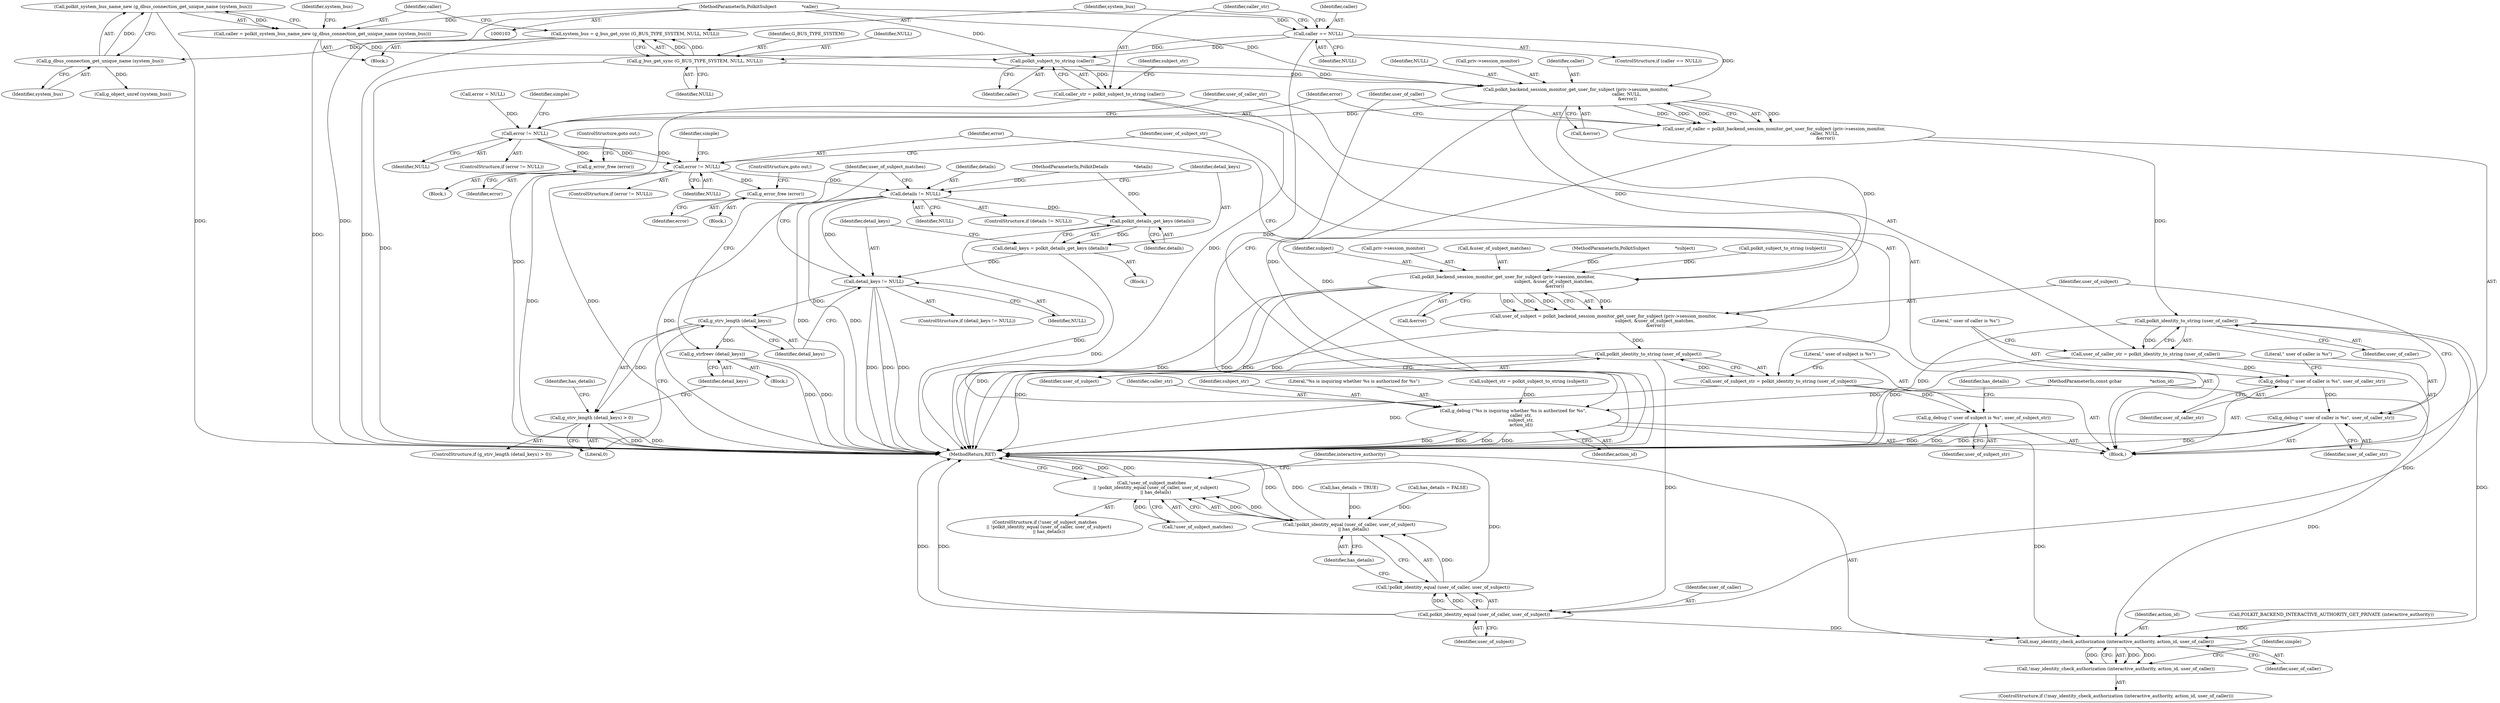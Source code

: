 digraph "0_polkit_bc7ffad53643a9c80231fc41f5582d6a8931c32c_0@API" {
"1000182" [label="(Call,polkit_system_bus_name_new (g_dbus_connection_get_unique_name (system_bus)))"];
"1000183" [label="(Call,g_dbus_connection_get_unique_name (system_bus))"];
"1000174" [label="(Call,system_bus = g_bus_get_sync (G_BUS_TYPE_SYSTEM, NULL, NULL))"];
"1000176" [label="(Call,g_bus_get_sync (G_BUS_TYPE_SYSTEM, NULL, NULL))"];
"1000169" [label="(Call,caller == NULL)"];
"1000105" [label="(MethodParameterIn,PolkitSubject                  *caller)"];
"1000180" [label="(Call,caller = polkit_system_bus_name_new (g_dbus_connection_get_unique_name (system_bus)))"];
"1000189" [label="(Call,polkit_subject_to_string (caller))"];
"1000187" [label="(Call,caller_str = polkit_subject_to_string (caller))"];
"1000195" [label="(Call,g_debug (\"%s is inquiring whether %s is authorized for %s\",\n           caller_str,\n           subject_str,\n           action_id))"];
"1000302" [label="(Call,may_identity_check_authorization (interactive_authority, action_id, user_of_caller))"];
"1000301" [label="(Call,!may_identity_check_authorization (interactive_authority, action_id, user_of_caller))"];
"1000202" [label="(Call,polkit_backend_session_monitor_get_user_for_subject (priv->session_monitor,\n                                                                        caller, NULL,\n                                                                         &error))"];
"1000200" [label="(Call,user_of_caller = polkit_backend_session_monitor_get_user_for_subject (priv->session_monitor,\n                                                                        caller, NULL,\n                                                                         &error))"];
"1000224" [label="(Call,polkit_identity_to_string (user_of_caller))"];
"1000222" [label="(Call,user_of_caller_str = polkit_identity_to_string (user_of_caller))"];
"1000226" [label="(Call,g_debug (\" user of caller is %s\", user_of_caller_str))"];
"1000229" [label="(Call,g_debug (\" user of caller is %s\", user_of_caller_str))"];
"1000295" [label="(Call,polkit_identity_equal (user_of_caller, user_of_subject))"];
"1000294" [label="(Call,!polkit_identity_equal (user_of_caller, user_of_subject))"];
"1000293" [label="(Call,!polkit_identity_equal (user_of_caller, user_of_subject)\n      || has_details)"];
"1000290" [label="(Call,!user_of_subject_matches\n      || !polkit_identity_equal (user_of_caller, user_of_subject)\n      || has_details)"];
"1000211" [label="(Call,error != NULL)"];
"1000219" [label="(Call,g_error_free (error))"];
"1000244" [label="(Call,error != NULL)"];
"1000252" [label="(Call,g_error_free (error))"];
"1000266" [label="(Call,details != NULL)"];
"1000272" [label="(Call,polkit_details_get_keys (details))"];
"1000270" [label="(Call,detail_keys = polkit_details_get_keys (details))"];
"1000275" [label="(Call,detail_keys != NULL)"];
"1000281" [label="(Call,g_strv_length (detail_keys))"];
"1000280" [label="(Call,g_strv_length (detail_keys) > 0)"];
"1000287" [label="(Call,g_strfreev (detail_keys))"];
"1000234" [label="(Call,polkit_backend_session_monitor_get_user_for_subject (priv->session_monitor,\n                                                                         subject, &user_of_subject_matches,\n                                                                          &error))"];
"1000232" [label="(Call,user_of_subject = polkit_backend_session_monitor_get_user_for_subject (priv->session_monitor,\n                                                                         subject, &user_of_subject_matches,\n                                                                          &error))"];
"1000257" [label="(Call,polkit_identity_to_string (user_of_subject))"];
"1000255" [label="(Call,user_of_subject_str = polkit_identity_to_string (user_of_subject))"];
"1000259" [label="(Call,g_debug (\" user of subject is %s\", user_of_subject_str))"];
"1000287" [label="(Call,g_strfreev (detail_keys))"];
"1000195" [label="(Call,g_debug (\"%s is inquiring whether %s is authorized for %s\",\n           caller_str,\n           subject_str,\n           action_id))"];
"1000227" [label="(Literal,\" user of caller is %s\")"];
"1000185" [label="(Call,g_object_unref (system_bus))"];
"1000169" [label="(Call,caller == NULL)"];
"1000294" [label="(Call,!polkit_identity_equal (user_of_caller, user_of_subject))"];
"1000293" [label="(Call,!polkit_identity_equal (user_of_caller, user_of_subject)\n      || has_details)"];
"1000108" [label="(MethodParameterIn,PolkitDetails                  *details)"];
"1000259" [label="(Call,g_debug (\" user of subject is %s\", user_of_subject_str))"];
"1000284" [label="(Call,has_details = TRUE)"];
"1000219" [label="(Call,g_error_free (error))"];
"1000186" [label="(Identifier,system_bus)"];
"1000177" [label="(Identifier,G_BUS_TYPE_SYSTEM)"];
"1000276" [label="(Identifier,detail_keys)"];
"1000305" [label="(Identifier,user_of_caller)"];
"1000272" [label="(Call,polkit_details_get_keys (details))"];
"1000295" [label="(Call,polkit_identity_equal (user_of_caller, user_of_subject))"];
"1000281" [label="(Call,g_strv_length (detail_keys))"];
"1000107" [label="(MethodParameterIn,const gchar                    *action_id)"];
"1000290" [label="(Call,!user_of_subject_matches\n      || !polkit_identity_equal (user_of_caller, user_of_subject)\n      || has_details)"];
"1000207" [label="(Identifier,NULL)"];
"1000291" [label="(Call,!user_of_subject_matches)"];
"1000273" [label="(Identifier,details)"];
"1000191" [label="(Call,subject_str = polkit_subject_to_string (subject))"];
"1000300" [label="(ControlStructure,if (!may_identity_check_authorization (interactive_authority, action_id, user_of_caller)))"];
"1000172" [label="(Block,)"];
"1000190" [label="(Identifier,caller)"];
"1000254" [label="(ControlStructure,goto out;)"];
"1000193" [label="(Call,polkit_subject_to_string (subject))"];
"1000176" [label="(Call,g_bus_get_sync (G_BUS_TYPE_SYSTEM, NULL, NULL))"];
"1000182" [label="(Call,polkit_system_bus_name_new (g_dbus_connection_get_unique_name (system_bus)))"];
"1000203" [label="(Call,priv->session_monitor)"];
"1000253" [label="(Identifier,error)"];
"1000296" [label="(Identifier,user_of_caller)"];
"1000211" [label="(Call,error != NULL)"];
"1000113" [label="(Block,)"];
"1000171" [label="(Identifier,NULL)"];
"1000225" [label="(Identifier,user_of_caller)"];
"1000187" [label="(Call,caller_str = polkit_subject_to_string (caller))"];
"1000200" [label="(Call,user_of_caller = polkit_backend_session_monitor_get_user_for_subject (priv->session_monitor,\n                                                                        caller, NULL,\n                                                                         &error))"];
"1000267" [label="(Identifier,details)"];
"1000285" [label="(Identifier,has_details)"];
"1000288" [label="(Identifier,detail_keys)"];
"1000232" [label="(Call,user_of_subject = polkit_backend_session_monitor_get_user_for_subject (priv->session_monitor,\n                                                                         subject, &user_of_subject_matches,\n                                                                          &error))"];
"1000238" [label="(Identifier,subject)"];
"1000222" [label="(Call,user_of_caller_str = polkit_identity_to_string (user_of_caller))"];
"1000221" [label="(ControlStructure,goto out;)"];
"1000199" [label="(Identifier,action_id)"];
"1000255" [label="(Call,user_of_subject_str = polkit_identity_to_string (user_of_subject))"];
"1000188" [label="(Identifier,caller_str)"];
"1000197" [label="(Identifier,caller_str)"];
"1000168" [label="(ControlStructure,if (caller == NULL))"];
"1000268" [label="(Identifier,NULL)"];
"1000274" [label="(ControlStructure,if (detail_keys != NULL))"];
"1000280" [label="(Call,g_strv_length (detail_keys) > 0)"];
"1000234" [label="(Call,polkit_backend_session_monitor_get_user_for_subject (priv->session_monitor,\n                                                                         subject, &user_of_subject_matches,\n                                                                          &error))"];
"1000249" [label="(Identifier,simple)"];
"1000301" [label="(Call,!may_identity_check_authorization (interactive_authority, action_id, user_of_caller))"];
"1000298" [label="(Identifier,has_details)"];
"1000226" [label="(Call,g_debug (\" user of caller is %s\", user_of_caller_str))"];
"1000170" [label="(Identifier,caller)"];
"1000206" [label="(Identifier,caller)"];
"1000233" [label="(Identifier,user_of_subject)"];
"1000277" [label="(Identifier,NULL)"];
"1000192" [label="(Identifier,subject_str)"];
"1000241" [label="(Call,&error)"];
"1000257" [label="(Call,polkit_identity_to_string (user_of_subject))"];
"1000252" [label="(Call,g_error_free (error))"];
"1000265" [label="(ControlStructure,if (details != NULL))"];
"1000235" [label="(Call,priv->session_monitor)"];
"1000180" [label="(Call,caller = polkit_system_bus_name_new (g_dbus_connection_get_unique_name (system_bus)))"];
"1000181" [label="(Identifier,caller)"];
"1000262" [label="(Call,has_details = FALSE)"];
"1000244" [label="(Call,error != NULL)"];
"1000243" [label="(ControlStructure,if (error != NULL))"];
"1000319" [label="(MethodReturn,RET)"];
"1000198" [label="(Identifier,subject_str)"];
"1000231" [label="(Identifier,user_of_caller_str)"];
"1000105" [label="(MethodParameterIn,PolkitSubject                  *caller)"];
"1000230" [label="(Literal,\" user of caller is %s\")"];
"1000210" [label="(ControlStructure,if (error != NULL))"];
"1000297" [label="(Identifier,user_of_subject)"];
"1000214" [label="(Block,)"];
"1000279" [label="(ControlStructure,if (g_strv_length (detail_keys) > 0))"];
"1000282" [label="(Identifier,detail_keys)"];
"1000201" [label="(Identifier,user_of_caller)"];
"1000220" [label="(Identifier,error)"];
"1000189" [label="(Call,polkit_subject_to_string (caller))"];
"1000269" [label="(Block,)"];
"1000260" [label="(Literal,\" user of subject is %s\")"];
"1000228" [label="(Identifier,user_of_caller_str)"];
"1000246" [label="(Identifier,NULL)"];
"1000245" [label="(Identifier,error)"];
"1000261" [label="(Identifier,user_of_subject_str)"];
"1000175" [label="(Identifier,system_bus)"];
"1000208" [label="(Call,&error)"];
"1000275" [label="(Call,detail_keys != NULL)"];
"1000229" [label="(Call,g_debug (\" user of caller is %s\", user_of_caller_str))"];
"1000256" [label="(Identifier,user_of_subject_str)"];
"1000278" [label="(Block,)"];
"1000196" [label="(Literal,\"%s is inquiring whether %s is authorized for %s\")"];
"1000302" [label="(Call,may_identity_check_authorization (interactive_authority, action_id, user_of_caller))"];
"1000216" [label="(Identifier,simple)"];
"1000179" [label="(Identifier,NULL)"];
"1000224" [label="(Call,polkit_identity_to_string (user_of_caller))"];
"1000271" [label="(Identifier,detail_keys)"];
"1000174" [label="(Call,system_bus = g_bus_get_sync (G_BUS_TYPE_SYSTEM, NULL, NULL))"];
"1000270" [label="(Call,detail_keys = polkit_details_get_keys (details))"];
"1000202" [label="(Call,polkit_backend_session_monitor_get_user_for_subject (priv->session_monitor,\n                                                                        caller, NULL,\n                                                                         &error))"];
"1000239" [label="(Call,&user_of_subject_matches)"];
"1000178" [label="(Identifier,NULL)"];
"1000213" [label="(Identifier,NULL)"];
"1000289" [label="(ControlStructure,if (!user_of_subject_matches\n      || !polkit_identity_equal (user_of_caller, user_of_subject)\n      || has_details))"];
"1000258" [label="(Identifier,user_of_subject)"];
"1000212" [label="(Identifier,error)"];
"1000292" [label="(Identifier,user_of_subject_matches)"];
"1000310" [label="(Identifier,simple)"];
"1000303" [label="(Identifier,interactive_authority)"];
"1000304" [label="(Identifier,action_id)"];
"1000106" [label="(MethodParameterIn,PolkitSubject                  *subject)"];
"1000247" [label="(Block,)"];
"1000266" [label="(Call,details != NULL)"];
"1000283" [label="(Literal,0)"];
"1000263" [label="(Identifier,has_details)"];
"1000184" [label="(Identifier,system_bus)"];
"1000223" [label="(Identifier,user_of_caller_str)"];
"1000136" [label="(Call,error = NULL)"];
"1000183" [label="(Call,g_dbus_connection_get_unique_name (system_bus))"];
"1000134" [label="(Call,POLKIT_BACKEND_INTERACTIVE_AUTHORITY_GET_PRIVATE (interactive_authority))"];
"1000182" -> "1000180"  [label="AST: "];
"1000182" -> "1000183"  [label="CFG: "];
"1000183" -> "1000182"  [label="AST: "];
"1000180" -> "1000182"  [label="CFG: "];
"1000182" -> "1000319"  [label="DDG: "];
"1000182" -> "1000180"  [label="DDG: "];
"1000183" -> "1000182"  [label="DDG: "];
"1000183" -> "1000184"  [label="CFG: "];
"1000184" -> "1000183"  [label="AST: "];
"1000174" -> "1000183"  [label="DDG: "];
"1000183" -> "1000185"  [label="DDG: "];
"1000174" -> "1000172"  [label="AST: "];
"1000174" -> "1000176"  [label="CFG: "];
"1000175" -> "1000174"  [label="AST: "];
"1000176" -> "1000174"  [label="AST: "];
"1000181" -> "1000174"  [label="CFG: "];
"1000174" -> "1000319"  [label="DDG: "];
"1000176" -> "1000174"  [label="DDG: "];
"1000176" -> "1000174"  [label="DDG: "];
"1000176" -> "1000179"  [label="CFG: "];
"1000177" -> "1000176"  [label="AST: "];
"1000178" -> "1000176"  [label="AST: "];
"1000179" -> "1000176"  [label="AST: "];
"1000176" -> "1000319"  [label="DDG: "];
"1000169" -> "1000176"  [label="DDG: "];
"1000176" -> "1000202"  [label="DDG: "];
"1000169" -> "1000168"  [label="AST: "];
"1000169" -> "1000171"  [label="CFG: "];
"1000170" -> "1000169"  [label="AST: "];
"1000171" -> "1000169"  [label="AST: "];
"1000175" -> "1000169"  [label="CFG: "];
"1000188" -> "1000169"  [label="CFG: "];
"1000169" -> "1000319"  [label="DDG: "];
"1000105" -> "1000169"  [label="DDG: "];
"1000169" -> "1000189"  [label="DDG: "];
"1000169" -> "1000202"  [label="DDG: "];
"1000105" -> "1000103"  [label="AST: "];
"1000105" -> "1000319"  [label="DDG: "];
"1000105" -> "1000180"  [label="DDG: "];
"1000105" -> "1000189"  [label="DDG: "];
"1000105" -> "1000202"  [label="DDG: "];
"1000180" -> "1000172"  [label="AST: "];
"1000181" -> "1000180"  [label="AST: "];
"1000186" -> "1000180"  [label="CFG: "];
"1000180" -> "1000319"  [label="DDG: "];
"1000180" -> "1000189"  [label="DDG: "];
"1000189" -> "1000187"  [label="AST: "];
"1000189" -> "1000190"  [label="CFG: "];
"1000190" -> "1000189"  [label="AST: "];
"1000187" -> "1000189"  [label="CFG: "];
"1000189" -> "1000187"  [label="DDG: "];
"1000189" -> "1000202"  [label="DDG: "];
"1000187" -> "1000113"  [label="AST: "];
"1000188" -> "1000187"  [label="AST: "];
"1000192" -> "1000187"  [label="CFG: "];
"1000187" -> "1000319"  [label="DDG: "];
"1000187" -> "1000195"  [label="DDG: "];
"1000195" -> "1000113"  [label="AST: "];
"1000195" -> "1000199"  [label="CFG: "];
"1000196" -> "1000195"  [label="AST: "];
"1000197" -> "1000195"  [label="AST: "];
"1000198" -> "1000195"  [label="AST: "];
"1000199" -> "1000195"  [label="AST: "];
"1000201" -> "1000195"  [label="CFG: "];
"1000195" -> "1000319"  [label="DDG: "];
"1000195" -> "1000319"  [label="DDG: "];
"1000195" -> "1000319"  [label="DDG: "];
"1000195" -> "1000319"  [label="DDG: "];
"1000191" -> "1000195"  [label="DDG: "];
"1000107" -> "1000195"  [label="DDG: "];
"1000195" -> "1000302"  [label="DDG: "];
"1000302" -> "1000301"  [label="AST: "];
"1000302" -> "1000305"  [label="CFG: "];
"1000303" -> "1000302"  [label="AST: "];
"1000304" -> "1000302"  [label="AST: "];
"1000305" -> "1000302"  [label="AST: "];
"1000301" -> "1000302"  [label="CFG: "];
"1000302" -> "1000301"  [label="DDG: "];
"1000302" -> "1000301"  [label="DDG: "];
"1000302" -> "1000301"  [label="DDG: "];
"1000134" -> "1000302"  [label="DDG: "];
"1000107" -> "1000302"  [label="DDG: "];
"1000224" -> "1000302"  [label="DDG: "];
"1000295" -> "1000302"  [label="DDG: "];
"1000301" -> "1000300"  [label="AST: "];
"1000310" -> "1000301"  [label="CFG: "];
"1000202" -> "1000200"  [label="AST: "];
"1000202" -> "1000208"  [label="CFG: "];
"1000203" -> "1000202"  [label="AST: "];
"1000206" -> "1000202"  [label="AST: "];
"1000207" -> "1000202"  [label="AST: "];
"1000208" -> "1000202"  [label="AST: "];
"1000200" -> "1000202"  [label="CFG: "];
"1000202" -> "1000319"  [label="DDG: "];
"1000202" -> "1000200"  [label="DDG: "];
"1000202" -> "1000200"  [label="DDG: "];
"1000202" -> "1000200"  [label="DDG: "];
"1000202" -> "1000200"  [label="DDG: "];
"1000202" -> "1000211"  [label="DDG: "];
"1000202" -> "1000234"  [label="DDG: "];
"1000202" -> "1000234"  [label="DDG: "];
"1000200" -> "1000113"  [label="AST: "];
"1000201" -> "1000200"  [label="AST: "];
"1000212" -> "1000200"  [label="CFG: "];
"1000200" -> "1000319"  [label="DDG: "];
"1000200" -> "1000224"  [label="DDG: "];
"1000224" -> "1000222"  [label="AST: "];
"1000224" -> "1000225"  [label="CFG: "];
"1000225" -> "1000224"  [label="AST: "];
"1000222" -> "1000224"  [label="CFG: "];
"1000224" -> "1000319"  [label="DDG: "];
"1000224" -> "1000222"  [label="DDG: "];
"1000224" -> "1000295"  [label="DDG: "];
"1000222" -> "1000113"  [label="AST: "];
"1000223" -> "1000222"  [label="AST: "];
"1000227" -> "1000222"  [label="CFG: "];
"1000222" -> "1000319"  [label="DDG: "];
"1000222" -> "1000226"  [label="DDG: "];
"1000226" -> "1000113"  [label="AST: "];
"1000226" -> "1000228"  [label="CFG: "];
"1000227" -> "1000226"  [label="AST: "];
"1000228" -> "1000226"  [label="AST: "];
"1000230" -> "1000226"  [label="CFG: "];
"1000226" -> "1000229"  [label="DDG: "];
"1000229" -> "1000113"  [label="AST: "];
"1000229" -> "1000231"  [label="CFG: "];
"1000230" -> "1000229"  [label="AST: "];
"1000231" -> "1000229"  [label="AST: "];
"1000233" -> "1000229"  [label="CFG: "];
"1000229" -> "1000319"  [label="DDG: "];
"1000229" -> "1000319"  [label="DDG: "];
"1000295" -> "1000294"  [label="AST: "];
"1000295" -> "1000297"  [label="CFG: "];
"1000296" -> "1000295"  [label="AST: "];
"1000297" -> "1000295"  [label="AST: "];
"1000294" -> "1000295"  [label="CFG: "];
"1000295" -> "1000319"  [label="DDG: "];
"1000295" -> "1000319"  [label="DDG: "];
"1000295" -> "1000294"  [label="DDG: "];
"1000295" -> "1000294"  [label="DDG: "];
"1000257" -> "1000295"  [label="DDG: "];
"1000294" -> "1000293"  [label="AST: "];
"1000298" -> "1000294"  [label="CFG: "];
"1000293" -> "1000294"  [label="CFG: "];
"1000294" -> "1000319"  [label="DDG: "];
"1000294" -> "1000293"  [label="DDG: "];
"1000293" -> "1000290"  [label="AST: "];
"1000293" -> "1000298"  [label="CFG: "];
"1000298" -> "1000293"  [label="AST: "];
"1000290" -> "1000293"  [label="CFG: "];
"1000293" -> "1000319"  [label="DDG: "];
"1000293" -> "1000319"  [label="DDG: "];
"1000293" -> "1000290"  [label="DDG: "];
"1000293" -> "1000290"  [label="DDG: "];
"1000284" -> "1000293"  [label="DDG: "];
"1000262" -> "1000293"  [label="DDG: "];
"1000290" -> "1000289"  [label="AST: "];
"1000290" -> "1000291"  [label="CFG: "];
"1000291" -> "1000290"  [label="AST: "];
"1000303" -> "1000290"  [label="CFG: "];
"1000319" -> "1000290"  [label="CFG: "];
"1000290" -> "1000319"  [label="DDG: "];
"1000290" -> "1000319"  [label="DDG: "];
"1000290" -> "1000319"  [label="DDG: "];
"1000291" -> "1000290"  [label="DDG: "];
"1000211" -> "1000210"  [label="AST: "];
"1000211" -> "1000213"  [label="CFG: "];
"1000212" -> "1000211"  [label="AST: "];
"1000213" -> "1000211"  [label="AST: "];
"1000216" -> "1000211"  [label="CFG: "];
"1000223" -> "1000211"  [label="CFG: "];
"1000136" -> "1000211"  [label="DDG: "];
"1000211" -> "1000219"  [label="DDG: "];
"1000211" -> "1000244"  [label="DDG: "];
"1000211" -> "1000244"  [label="DDG: "];
"1000219" -> "1000214"  [label="AST: "];
"1000219" -> "1000220"  [label="CFG: "];
"1000220" -> "1000219"  [label="AST: "];
"1000221" -> "1000219"  [label="CFG: "];
"1000244" -> "1000243"  [label="AST: "];
"1000244" -> "1000246"  [label="CFG: "];
"1000245" -> "1000244"  [label="AST: "];
"1000246" -> "1000244"  [label="AST: "];
"1000249" -> "1000244"  [label="CFG: "];
"1000256" -> "1000244"  [label="CFG: "];
"1000244" -> "1000319"  [label="DDG: "];
"1000244" -> "1000319"  [label="DDG: "];
"1000244" -> "1000252"  [label="DDG: "];
"1000244" -> "1000266"  [label="DDG: "];
"1000252" -> "1000247"  [label="AST: "];
"1000252" -> "1000253"  [label="CFG: "];
"1000253" -> "1000252"  [label="AST: "];
"1000254" -> "1000252"  [label="CFG: "];
"1000266" -> "1000265"  [label="AST: "];
"1000266" -> "1000268"  [label="CFG: "];
"1000267" -> "1000266"  [label="AST: "];
"1000268" -> "1000266"  [label="AST: "];
"1000271" -> "1000266"  [label="CFG: "];
"1000292" -> "1000266"  [label="CFG: "];
"1000266" -> "1000319"  [label="DDG: "];
"1000266" -> "1000319"  [label="DDG: "];
"1000266" -> "1000319"  [label="DDG: "];
"1000108" -> "1000266"  [label="DDG: "];
"1000266" -> "1000272"  [label="DDG: "];
"1000266" -> "1000275"  [label="DDG: "];
"1000272" -> "1000270"  [label="AST: "];
"1000272" -> "1000273"  [label="CFG: "];
"1000273" -> "1000272"  [label="AST: "];
"1000270" -> "1000272"  [label="CFG: "];
"1000272" -> "1000319"  [label="DDG: "];
"1000272" -> "1000270"  [label="DDG: "];
"1000108" -> "1000272"  [label="DDG: "];
"1000270" -> "1000269"  [label="AST: "];
"1000271" -> "1000270"  [label="AST: "];
"1000276" -> "1000270"  [label="CFG: "];
"1000270" -> "1000319"  [label="DDG: "];
"1000270" -> "1000275"  [label="DDG: "];
"1000275" -> "1000274"  [label="AST: "];
"1000275" -> "1000277"  [label="CFG: "];
"1000276" -> "1000275"  [label="AST: "];
"1000277" -> "1000275"  [label="AST: "];
"1000282" -> "1000275"  [label="CFG: "];
"1000292" -> "1000275"  [label="CFG: "];
"1000275" -> "1000319"  [label="DDG: "];
"1000275" -> "1000319"  [label="DDG: "];
"1000275" -> "1000319"  [label="DDG: "];
"1000275" -> "1000281"  [label="DDG: "];
"1000281" -> "1000280"  [label="AST: "];
"1000281" -> "1000282"  [label="CFG: "];
"1000282" -> "1000281"  [label="AST: "];
"1000283" -> "1000281"  [label="CFG: "];
"1000281" -> "1000280"  [label="DDG: "];
"1000281" -> "1000287"  [label="DDG: "];
"1000280" -> "1000279"  [label="AST: "];
"1000280" -> "1000283"  [label="CFG: "];
"1000283" -> "1000280"  [label="AST: "];
"1000285" -> "1000280"  [label="CFG: "];
"1000288" -> "1000280"  [label="CFG: "];
"1000280" -> "1000319"  [label="DDG: "];
"1000280" -> "1000319"  [label="DDG: "];
"1000287" -> "1000278"  [label="AST: "];
"1000287" -> "1000288"  [label="CFG: "];
"1000288" -> "1000287"  [label="AST: "];
"1000292" -> "1000287"  [label="CFG: "];
"1000287" -> "1000319"  [label="DDG: "];
"1000287" -> "1000319"  [label="DDG: "];
"1000234" -> "1000232"  [label="AST: "];
"1000234" -> "1000241"  [label="CFG: "];
"1000235" -> "1000234"  [label="AST: "];
"1000238" -> "1000234"  [label="AST: "];
"1000239" -> "1000234"  [label="AST: "];
"1000241" -> "1000234"  [label="AST: "];
"1000232" -> "1000234"  [label="CFG: "];
"1000234" -> "1000319"  [label="DDG: "];
"1000234" -> "1000319"  [label="DDG: "];
"1000234" -> "1000319"  [label="DDG: "];
"1000234" -> "1000319"  [label="DDG: "];
"1000234" -> "1000232"  [label="DDG: "];
"1000234" -> "1000232"  [label="DDG: "];
"1000234" -> "1000232"  [label="DDG: "];
"1000234" -> "1000232"  [label="DDG: "];
"1000193" -> "1000234"  [label="DDG: "];
"1000106" -> "1000234"  [label="DDG: "];
"1000232" -> "1000113"  [label="AST: "];
"1000233" -> "1000232"  [label="AST: "];
"1000245" -> "1000232"  [label="CFG: "];
"1000232" -> "1000319"  [label="DDG: "];
"1000232" -> "1000257"  [label="DDG: "];
"1000257" -> "1000255"  [label="AST: "];
"1000257" -> "1000258"  [label="CFG: "];
"1000258" -> "1000257"  [label="AST: "];
"1000255" -> "1000257"  [label="CFG: "];
"1000257" -> "1000319"  [label="DDG: "];
"1000257" -> "1000255"  [label="DDG: "];
"1000255" -> "1000113"  [label="AST: "];
"1000256" -> "1000255"  [label="AST: "];
"1000260" -> "1000255"  [label="CFG: "];
"1000255" -> "1000319"  [label="DDG: "];
"1000255" -> "1000259"  [label="DDG: "];
"1000259" -> "1000113"  [label="AST: "];
"1000259" -> "1000261"  [label="CFG: "];
"1000260" -> "1000259"  [label="AST: "];
"1000261" -> "1000259"  [label="AST: "];
"1000263" -> "1000259"  [label="CFG: "];
"1000259" -> "1000319"  [label="DDG: "];
"1000259" -> "1000319"  [label="DDG: "];
}

